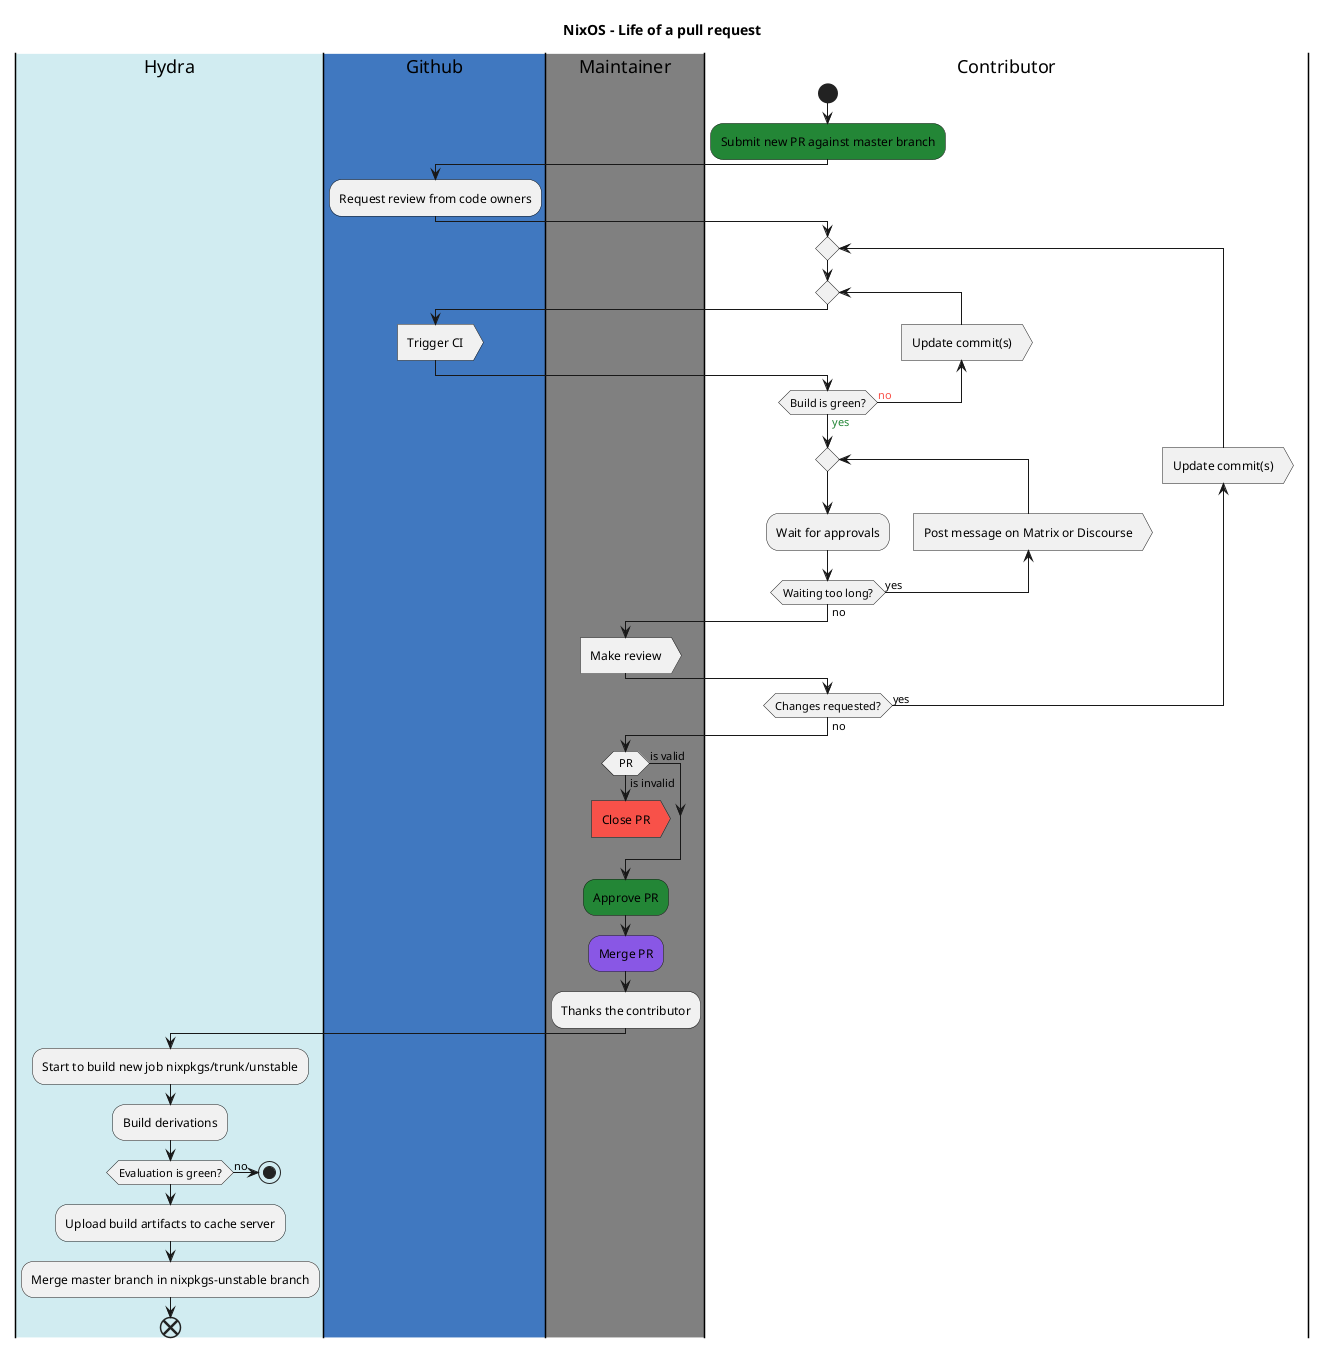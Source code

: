@startuml Nixos - Life of a pull request

title NixOS - Life of a pull request

|#d1ecf1|Hydra|
|#4078c0|Github|
|#grey|Maintainer|
|#white|Contributor|

|Contributor|
start
  #238636:Submit new PR against master branch;

  |Github|
  :Request review from code owners;

  |Contributor|
  repeat
    repeat
      backward :Update commit(s)>
      |Github|
      :Trigger CI>
      |Contributor|
    repeat while (Build is green?) is (<color:#f85149>no) not (<color:#238636>yes)

    repeat
    :Wait for approvals;
    backward :Post message on Matrix or Discourse>
    repeat while (Waiting too long?) is (yes) not (no)
    |Maintainer|
    :Make review>
    |Contributor|
    backward :Update commit(s)>
  repeat while (Changes requested?) is (yes) not (no)
  |Maintainer|
  if (PR) is (is invalid) then
    #f85149:Close PR>
    kill
  else (is valid)
  endif
  #238636:Approve PR;

  |Maintainer|
  #8957e5:Merge PR;
  :Thanks the contributor;

  |Hydra|
  :Start to build new job nixpkgs/trunk/unstable;
  :Build derivations;

  if (Evaluation is green?) is (no) then
  stop
  endif

  :Upload build artifacts to cache server;
  :Merge master branch in nixpkgs-unstable branch;
end
@enduml
